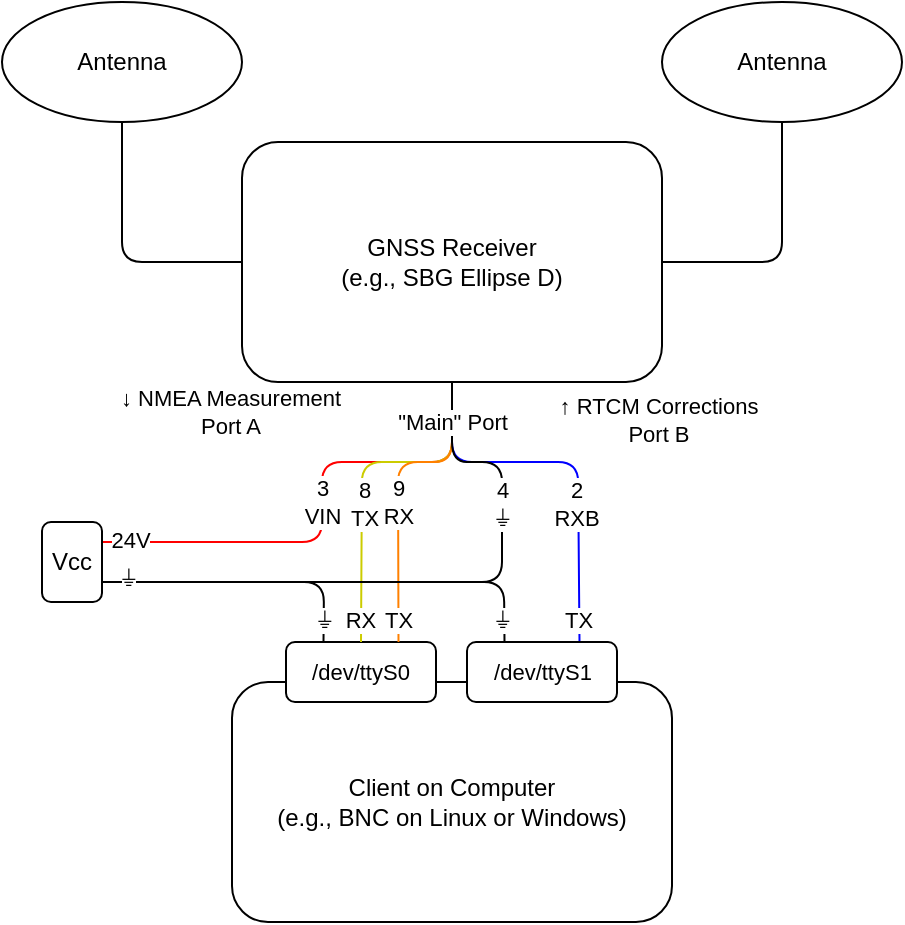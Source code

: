 <mxfile version="14.1.8" type="device"><diagram id="fmIY4_rN6LBknfGbQizH" name="Page-1"><mxGraphModel dx="1021" dy="535" grid="1" gridSize="10" guides="1" tooltips="1" connect="1" arrows="1" fold="1" page="0" pageScale="1" pageWidth="827" pageHeight="1169" math="0" shadow="0"><root><mxCell id="0"/><mxCell id="1" parent="0"/><mxCell id="L_ydnOwxpjcya38-qy1h-1" value="GNSS Receiver&lt;br&gt;(e.g., SBG Ellipse D)" style="rounded=1;whiteSpace=wrap;html=1;" parent="1" vertex="1"><mxGeometry x="40" y="130" width="210" height="120" as="geometry"/></mxCell><mxCell id="L_ydnOwxpjcya38-qy1h-2" value="Client on Computer&lt;br&gt;(e.g., BNC on Linux or Windows)" style="rounded=1;whiteSpace=wrap;html=1;" parent="1" vertex="1"><mxGeometry x="35" y="400" width="220" height="120" as="geometry"/></mxCell><mxCell id="L_ydnOwxpjcya38-qy1h-4" value="Antenna" style="ellipse;whiteSpace=wrap;html=1;" parent="1" vertex="1"><mxGeometry x="250" y="60" width="120" height="60" as="geometry"/></mxCell><mxCell id="L_ydnOwxpjcya38-qy1h-5" value="Antenna" style="ellipse;whiteSpace=wrap;html=1;" parent="1" vertex="1"><mxGeometry x="-80" y="60" width="120" height="60" as="geometry"/></mxCell><mxCell id="L_ydnOwxpjcya38-qy1h-6" value="" style="endArrow=none;html=1;exitX=0;exitY=0.5;exitDx=0;exitDy=0;entryX=0.5;entryY=1;entryDx=0;entryDy=0;" parent="1" source="L_ydnOwxpjcya38-qy1h-1" target="L_ydnOwxpjcya38-qy1h-5" edge="1"><mxGeometry width="50" height="50" relative="1" as="geometry"><mxPoint x="180" y="290" as="sourcePoint"/><mxPoint x="230" y="240" as="targetPoint"/><Array as="points"><mxPoint x="-20" y="190"/></Array></mxGeometry></mxCell><mxCell id="L_ydnOwxpjcya38-qy1h-7" value="" style="endArrow=none;html=1;entryX=0.5;entryY=1;entryDx=0;entryDy=0;exitX=1;exitY=0.5;exitDx=0;exitDy=0;" parent="1" source="L_ydnOwxpjcya38-qy1h-1" target="L_ydnOwxpjcya38-qy1h-4" edge="1"><mxGeometry width="50" height="50" relative="1" as="geometry"><mxPoint x="180" y="290" as="sourcePoint"/><mxPoint x="230" y="240" as="targetPoint"/><Array as="points"><mxPoint x="310" y="190"/></Array></mxGeometry></mxCell><mxCell id="L_ydnOwxpjcya38-qy1h-10" value="" style="endArrow=none;html=1;entryX=0.5;entryY=1;entryDx=0;entryDy=0;exitX=0.75;exitY=0;exitDx=0;exitDy=0;strokeColor=#0000FF;" parent="1" source="Y-lIUR2_i_zROUkOmk1f-7" target="L_ydnOwxpjcya38-qy1h-1" edge="1"><mxGeometry x="0.781" width="50" height="50" relative="1" as="geometry"><mxPoint x="70" y="500" as="sourcePoint"/><mxPoint x="155" y="260" as="targetPoint"/><Array as="points"><mxPoint x="208" y="290"/><mxPoint x="145" y="290"/></Array><mxPoint as="offset"/></mxGeometry></mxCell><mxCell id="Y-lIUR2_i_zROUkOmk1f-14" value="TX" style="edgeLabel;html=1;align=center;verticalAlign=middle;resizable=0;points=[];" parent="L_ydnOwxpjcya38-qy1h-10" vertex="1" connectable="0"><mxGeometry x="-0.879" y="-2" relative="1" as="geometry"><mxPoint x="-3" as="offset"/></mxGeometry></mxCell><mxCell id="Y-lIUR2_i_zROUkOmk1f-21" value="2&lt;br&gt;RXB" style="edgeLabel;html=1;align=center;verticalAlign=middle;resizable=0;points=[];" parent="L_ydnOwxpjcya38-qy1h-10" vertex="1" connectable="0"><mxGeometry x="-0.205" y="1" relative="1" as="geometry"><mxPoint y="7" as="offset"/></mxGeometry></mxCell><mxCell id="3bp-5YLfHRtIciYgacFQ-1" value="&lt;div&gt;&lt;font&gt;&lt;span id=&quot;char-node&quot;&gt;↑ RTCM Corrections&lt;br&gt;&lt;/span&gt;&lt;/font&gt;&lt;/div&gt;&lt;div&gt;&lt;font&gt;Port B&lt;/font&gt;&lt;/div&gt;" style="edgeLabel;html=1;align=center;verticalAlign=middle;resizable=0;points=[];fontFamily=Helvetica;" parent="1" vertex="1" connectable="0"><mxGeometry x="250.0" y="290" as="geometry"><mxPoint x="-2" y="-21" as="offset"/></mxGeometry></mxCell><mxCell id="3bp-5YLfHRtIciYgacFQ-2" value="&lt;div&gt;&lt;span id=&quot;char-node&quot; style=&quot;&quot;&gt;↓&lt;/span&gt; NMEA Measurement&lt;/div&gt;&lt;div&gt;Port A&lt;/div&gt;" style="edgeLabel;html=1;align=center;verticalAlign=middle;resizable=0;points=[];fontFamily=Helvetica;" parent="1" vertex="1" connectable="0"><mxGeometry x="190.0" y="300" as="geometry"><mxPoint x="-156" y="-35" as="offset"/></mxGeometry></mxCell><mxCell id="Y-lIUR2_i_zROUkOmk1f-6" value="&#10;&#10;&lt;span style=&quot;color: rgb(0, 0, 0); font-family: helvetica; font-size: 11px; font-style: normal; font-weight: 400; letter-spacing: normal; text-align: center; text-indent: 0px; text-transform: none; word-spacing: 0px; background-color: rgb(255, 255, 255); display: inline; float: none;&quot;&gt;/dev/ttyS0&lt;/span&gt;&#10;&#10;" style="rounded=1;whiteSpace=wrap;html=1;" parent="1" vertex="1"><mxGeometry x="62" y="380" width="75" height="30" as="geometry"/></mxCell><mxCell id="Y-lIUR2_i_zROUkOmk1f-7" value="&lt;span style=&quot;color: rgb(0 , 0 , 0) ; font-family: &amp;#34;helvetica&amp;#34; ; font-size: 11px ; font-style: normal ; font-weight: 400 ; letter-spacing: normal ; text-align: center ; text-indent: 0px ; text-transform: none ; word-spacing: 0px ; background-color: rgb(255 , 255 , 255) ; display: inline ; float: none&quot;&gt;/dev/ttyS1&lt;/span&gt;" style="rounded=1;whiteSpace=wrap;html=1;" parent="1" vertex="1"><mxGeometry x="152.5" y="380" width="75" height="30" as="geometry"/></mxCell><mxCell id="Y-lIUR2_i_zROUkOmk1f-8" value="3&lt;br&gt;VIN" style="endArrow=none;html=1;entryX=0.5;entryY=1;entryDx=0;entryDy=0;exitX=1;exitY=0.25;exitDx=0;exitDy=0;strokeColor=#FF0000;" parent="1" source="Y-lIUR2_i_zROUkOmk1f-27" target="L_ydnOwxpjcya38-qy1h-1" edge="1"><mxGeometry x="0.02" width="50" height="50" relative="1" as="geometry"><mxPoint x="-30" y="330" as="sourcePoint"/><mxPoint x="147.5" y="250" as="targetPoint"/><Array as="points"><mxPoint x="80" y="330"/><mxPoint x="80" y="290"/><mxPoint x="145" y="290"/></Array><mxPoint as="offset"/></mxGeometry></mxCell><mxCell id="Y-lIUR2_i_zROUkOmk1f-29" value="24V" style="edgeLabel;html=1;align=center;verticalAlign=middle;resizable=0;points=[];" parent="Y-lIUR2_i_zROUkOmk1f-8" vertex="1" connectable="0"><mxGeometry x="-0.925" y="1" relative="1" as="geometry"><mxPoint x="4.29" as="offset"/></mxGeometry></mxCell><mxCell id="Y-lIUR2_i_zROUkOmk1f-9" value="" style="endArrow=none;html=1;exitX=0.5;exitY=0;exitDx=0;exitDy=0;entryX=0.5;entryY=1;entryDx=0;entryDy=0;strokeColor=#CCCC00;" parent="1" source="Y-lIUR2_i_zROUkOmk1f-6" target="L_ydnOwxpjcya38-qy1h-1" edge="1"><mxGeometry x="0.781" width="50" height="50" relative="1" as="geometry"><mxPoint x="212.5" y="380" as="sourcePoint"/><mxPoint x="190" y="260" as="targetPoint"/><Array as="points"><mxPoint x="100" y="290"/><mxPoint x="145" y="290"/></Array><mxPoint as="offset"/></mxGeometry></mxCell><mxCell id="Y-lIUR2_i_zROUkOmk1f-13" value="RX" style="edgeLabel;html=1;align=center;verticalAlign=middle;resizable=0;points=[];" parent="Y-lIUR2_i_zROUkOmk1f-9" vertex="1" connectable="0"><mxGeometry x="-0.867" y="1" relative="1" as="geometry"><mxPoint as="offset"/></mxGeometry></mxCell><mxCell id="Y-lIUR2_i_zROUkOmk1f-22" value="8&lt;br&gt;TX" style="edgeLabel;html=1;align=center;verticalAlign=middle;resizable=0;points=[];" parent="Y-lIUR2_i_zROUkOmk1f-9" vertex="1" connectable="0"><mxGeometry x="-0.143" y="-1" relative="1" as="geometry"><mxPoint y="6" as="offset"/></mxGeometry></mxCell><mxCell id="Y-lIUR2_i_zROUkOmk1f-10" value="" style="endArrow=none;html=1;entryX=0.5;entryY=1;entryDx=0;entryDy=0;exitX=0.75;exitY=0;exitDx=0;exitDy=0;strokeColor=#FF8000;" parent="1" source="Y-lIUR2_i_zROUkOmk1f-6" target="L_ydnOwxpjcya38-qy1h-1" edge="1"><mxGeometry width="50" height="50" relative="1" as="geometry"><mxPoint x="100" y="380" as="sourcePoint"/><mxPoint x="162.5" y="250" as="targetPoint"/><Array as="points"><mxPoint x="118" y="290"/><mxPoint x="145" y="290"/></Array></mxGeometry></mxCell><mxCell id="Y-lIUR2_i_zROUkOmk1f-11" value="TX" style="edgeLabel;html=1;align=center;verticalAlign=middle;resizable=0;points=[];" parent="Y-lIUR2_i_zROUkOmk1f-10" vertex="1" connectable="0"><mxGeometry x="-0.809" relative="1" as="geometry"><mxPoint y="4" as="offset"/></mxGeometry></mxCell><mxCell id="Y-lIUR2_i_zROUkOmk1f-24" value="9&lt;br&gt;RX" style="edgeLabel;html=1;align=center;verticalAlign=middle;resizable=0;points=[];" parent="Y-lIUR2_i_zROUkOmk1f-10" vertex="1" connectable="0"><mxGeometry x="-0.008" relative="1" as="geometry"><mxPoint y="8" as="offset"/></mxGeometry></mxCell><mxCell id="Y-lIUR2_i_zROUkOmk1f-15" value="&lt;span style=&quot;color: rgb(0 , 0 , 0) ; font-family: &amp;#34;helvetica&amp;#34; ; font-size: 11px ; font-style: normal ; font-weight: 400 ; letter-spacing: normal ; text-align: center ; text-indent: 0px ; text-transform: none ; word-spacing: 0px ; background-color: rgb(255 , 255 , 255) ; display: inline ; float: none&quot;&gt;&quot;Main&quot; Port&lt;/span&gt;" style="endArrow=none;html=1;entryX=0.5;entryY=1;entryDx=0;entryDy=0;" parent="1" target="L_ydnOwxpjcya38-qy1h-1" edge="1"><mxGeometry x="0.877" width="50" height="50" relative="1" as="geometry"><mxPoint x="-30" y="350" as="sourcePoint"/><mxPoint x="140" y="250" as="targetPoint"/><Array as="points"><mxPoint x="170" y="350"/><mxPoint x="170" y="290"/><mxPoint x="145" y="290"/></Array><mxPoint as="offset"/></mxGeometry></mxCell><mxCell id="Y-lIUR2_i_zROUkOmk1f-23" value="4&lt;br&gt;&lt;span class=&quot;ILfuVd&quot; lang=&quot;en&quot;&gt;⏚&lt;/span&gt;" style="edgeLabel;html=1;align=center;verticalAlign=middle;resizable=0;points=[];" parent="Y-lIUR2_i_zROUkOmk1f-15" vertex="1" connectable="0"><mxGeometry x="0.626" y="1" relative="1" as="geometry"><mxPoint x="4" y="20" as="offset"/></mxGeometry></mxCell><mxCell id="Y-lIUR2_i_zROUkOmk1f-16" value="" style="endArrow=none;html=1;entryX=0.25;entryY=0;entryDx=0;entryDy=0;" parent="1" target="Y-lIUR2_i_zROUkOmk1f-7" edge="1"><mxGeometry width="50" height="50" relative="1" as="geometry"><mxPoint x="-30" y="350" as="sourcePoint"/><mxPoint x="180" y="420" as="targetPoint"/><Array as="points"><mxPoint x="171" y="350"/></Array></mxGeometry></mxCell><mxCell id="Y-lIUR2_i_zROUkOmk1f-19" value="&lt;span class=&quot;ILfuVd&quot; lang=&quot;en&quot;&gt;⏚&lt;/span&gt;" style="edgeLabel;html=1;align=center;verticalAlign=middle;resizable=0;points=[];" parent="Y-lIUR2_i_zROUkOmk1f-16" vertex="1" connectable="0"><mxGeometry x="0.941" y="-1" relative="1" as="geometry"><mxPoint y="-4.01" as="offset"/></mxGeometry></mxCell><mxCell id="Y-lIUR2_i_zROUkOmk1f-17" value="" style="endArrow=none;html=1;entryX=0.25;entryY=0;entryDx=0;entryDy=0;exitX=1;exitY=0.75;exitDx=0;exitDy=0;" parent="1" source="Y-lIUR2_i_zROUkOmk1f-27" target="Y-lIUR2_i_zROUkOmk1f-6" edge="1"><mxGeometry width="50" height="50" relative="1" as="geometry"><mxPoint x="-30" y="350" as="sourcePoint"/><mxPoint x="181.25" y="390" as="targetPoint"/><Array as="points"><mxPoint x="81" y="350"/></Array></mxGeometry></mxCell><mxCell id="Y-lIUR2_i_zROUkOmk1f-20" value="&lt;span class=&quot;ILfuVd&quot; lang=&quot;en&quot;&gt;⏚&lt;/span&gt;" style="edgeLabel;html=1;align=center;verticalAlign=middle;resizable=0;points=[];" parent="Y-lIUR2_i_zROUkOmk1f-17" vertex="1" connectable="0"><mxGeometry x="0.923" relative="1" as="geometry"><mxPoint y="-5.43" as="offset"/></mxGeometry></mxCell><mxCell id="Y-lIUR2_i_zROUkOmk1f-28" value="&lt;span class=&quot;ILfuVd&quot; lang=&quot;en&quot;&gt;⏚&lt;/span&gt;" style="edgeLabel;html=1;align=center;verticalAlign=middle;resizable=0;points=[];" parent="Y-lIUR2_i_zROUkOmk1f-17" vertex="1" connectable="0"><mxGeometry x="-0.848" relative="1" as="geometry"><mxPoint x="2" y="-2" as="offset"/></mxGeometry></mxCell><mxCell id="Y-lIUR2_i_zROUkOmk1f-27" value="&lt;span class=&quot;ILfuVd&quot; lang=&quot;en&quot;&gt;&lt;span class=&quot;hgKElc&quot;&gt;Vcc&lt;/span&gt;&lt;/span&gt;" style="rounded=1;whiteSpace=wrap;html=1;" parent="1" vertex="1"><mxGeometry x="-60" y="320" width="30" height="40" as="geometry"/></mxCell></root></mxGraphModel></diagram></mxfile>